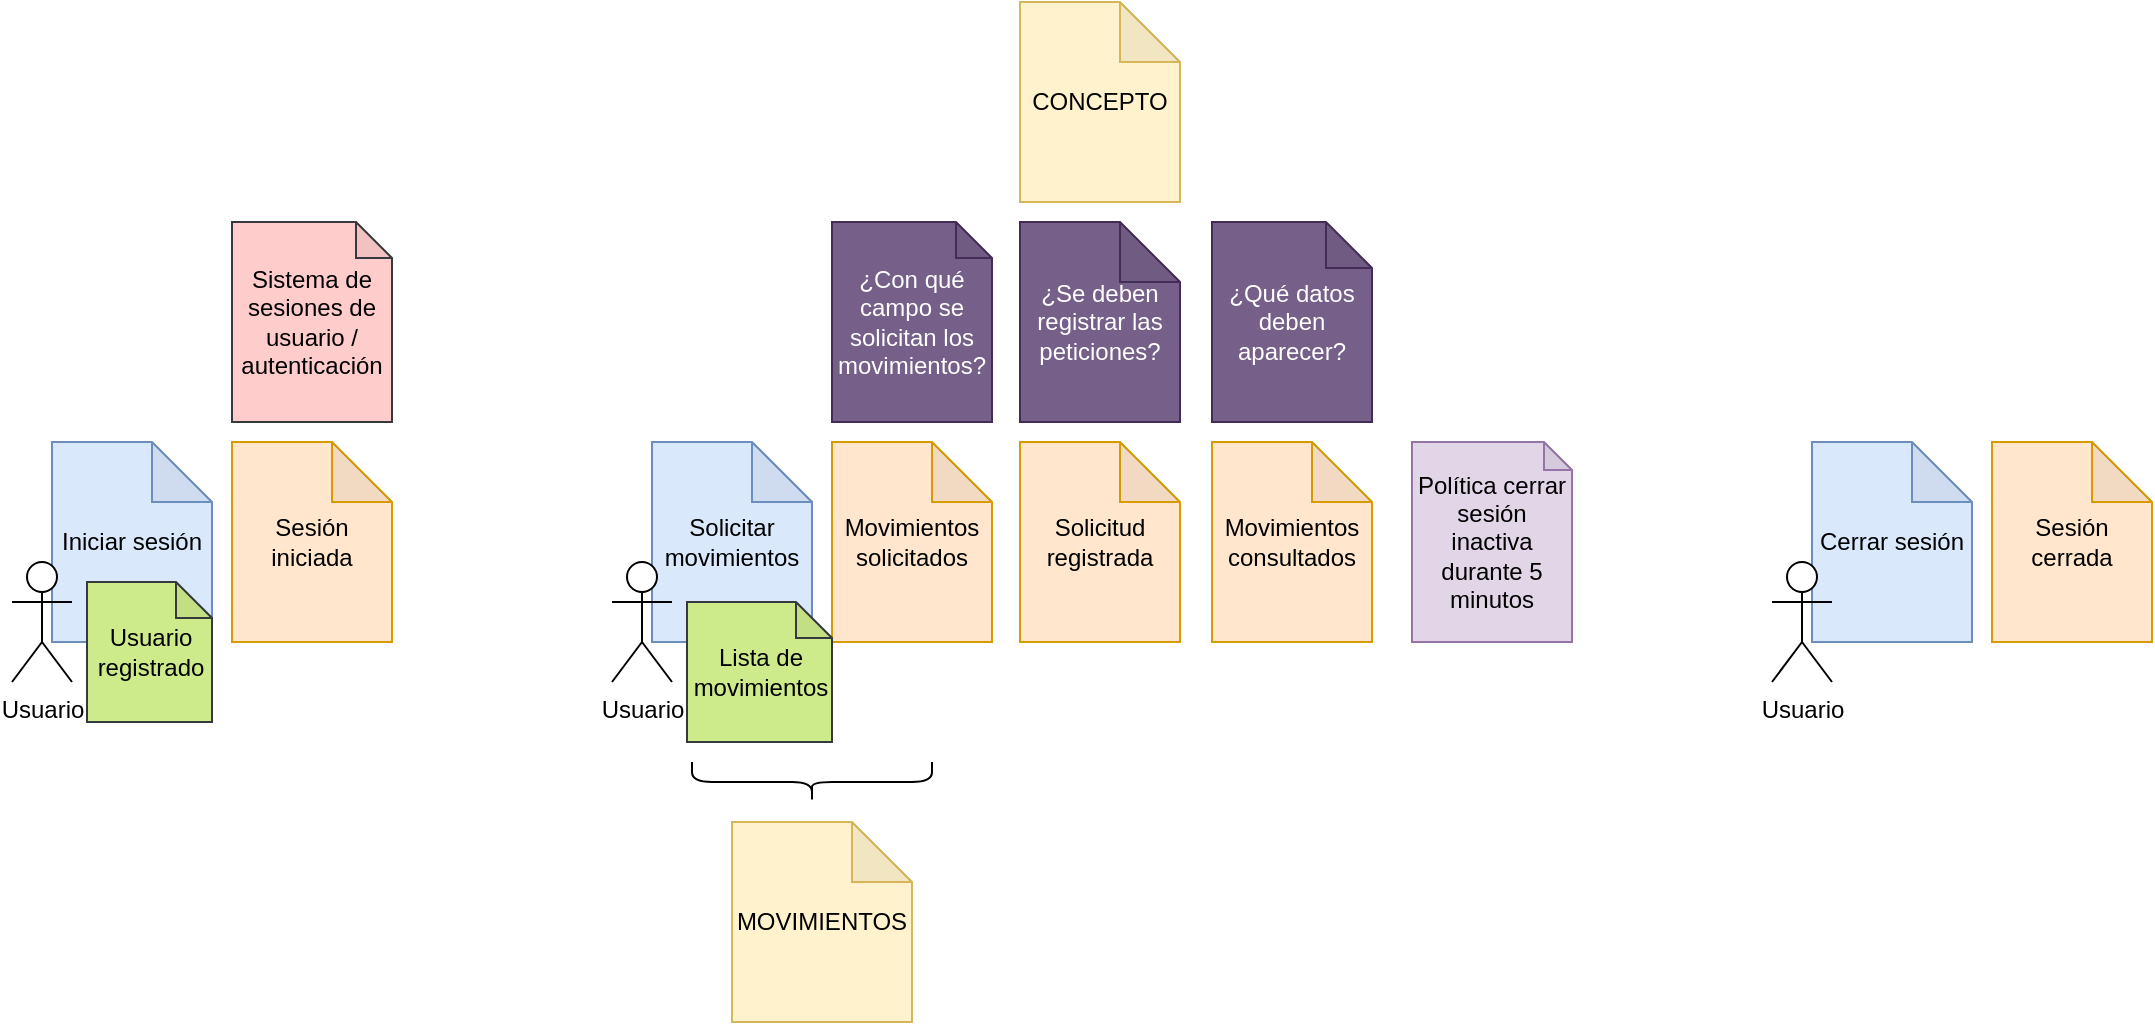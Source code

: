 <mxfile version="20.0.3" type="github">
  <diagram id="OEI9NIcgQ1z4I7qsaQ8Y" name="Page-1">
    <mxGraphModel dx="1243" dy="1839" grid="1" gridSize="10" guides="1" tooltips="1" connect="1" arrows="1" fold="1" page="1" pageScale="1" pageWidth="827" pageHeight="1169" math="0" shadow="0">
      <root>
        <mxCell id="0" />
        <mxCell id="1" parent="0" />
        <mxCell id="ZO1erbnttgLNgw-oai5Y-2" value="Movimientos consultados" style="shape=note;whiteSpace=wrap;html=1;backgroundOutline=1;darkOpacity=0.05;fillColor=#ffe6cc;strokeColor=#d79b00;" vertex="1" parent="1">
          <mxGeometry x="610" y="160" width="80" height="100" as="geometry" />
        </mxCell>
        <mxCell id="ZO1erbnttgLNgw-oai5Y-3" value="Sesión iniciada" style="shape=note;whiteSpace=wrap;html=1;backgroundOutline=1;darkOpacity=0.05;fillColor=#ffe6cc;strokeColor=#d79b00;" vertex="1" parent="1">
          <mxGeometry x="120" y="160" width="80" height="100" as="geometry" />
        </mxCell>
        <mxCell id="ZO1erbnttgLNgw-oai5Y-5" value="Sesión cerrada" style="shape=note;whiteSpace=wrap;html=1;backgroundOutline=1;darkOpacity=0.05;fillColor=#ffe6cc;strokeColor=#d79b00;" vertex="1" parent="1">
          <mxGeometry x="1000" y="160" width="80" height="100" as="geometry" />
        </mxCell>
        <mxCell id="ZO1erbnttgLNgw-oai5Y-6" value="Movimientos solicitados" style="shape=note;whiteSpace=wrap;html=1;backgroundOutline=1;darkOpacity=0.05;fillColor=#ffe6cc;strokeColor=#d79b00;" vertex="1" parent="1">
          <mxGeometry x="420" y="160" width="80" height="100" as="geometry" />
        </mxCell>
        <mxCell id="ZO1erbnttgLNgw-oai5Y-7" value="Solicitud registrada" style="shape=note;whiteSpace=wrap;html=1;backgroundOutline=1;darkOpacity=0.05;fillColor=#ffe6cc;strokeColor=#d79b00;" vertex="1" parent="1">
          <mxGeometry x="514" y="160" width="80" height="100" as="geometry" />
        </mxCell>
        <mxCell id="ZO1erbnttgLNgw-oai5Y-8" value="¿Se deben registrar las peticiones?" style="shape=note;whiteSpace=wrap;html=1;backgroundOutline=1;darkOpacity=0.05;fillColor=#76608a;strokeColor=#432D57;fontColor=#ffffff;" vertex="1" parent="1">
          <mxGeometry x="514" y="50" width="80" height="100" as="geometry" />
        </mxCell>
        <mxCell id="ZO1erbnttgLNgw-oai5Y-9" value="CONCEPTO" style="shape=note;whiteSpace=wrap;html=1;backgroundOutline=1;darkOpacity=0.05;fillColor=#fff2cc;strokeColor=#d6b656;" vertex="1" parent="1">
          <mxGeometry x="514" y="-60" width="80" height="100" as="geometry" />
        </mxCell>
        <mxCell id="ZO1erbnttgLNgw-oai5Y-12" value="" style="group" vertex="1" connectable="0" parent="1">
          <mxGeometry x="20" y="160" width="90" height="120" as="geometry" />
        </mxCell>
        <mxCell id="ZO1erbnttgLNgw-oai5Y-15" value="" style="group" vertex="1" connectable="0" parent="ZO1erbnttgLNgw-oai5Y-12">
          <mxGeometry x="-10" width="100" height="120" as="geometry" />
        </mxCell>
        <mxCell id="ZO1erbnttgLNgw-oai5Y-11" value="Iniciar sesión" style="shape=note;whiteSpace=wrap;html=1;backgroundOutline=1;darkOpacity=0.05;fillColor=#dae8fc;strokeColor=#6c8ebf;" vertex="1" parent="ZO1erbnttgLNgw-oai5Y-15">
          <mxGeometry x="20" width="80" height="100" as="geometry" />
        </mxCell>
        <mxCell id="ZO1erbnttgLNgw-oai5Y-10" value="Usuario" style="shape=umlActor;verticalLabelPosition=bottom;verticalAlign=top;html=1;outlineConnect=0;" vertex="1" parent="ZO1erbnttgLNgw-oai5Y-15">
          <mxGeometry y="60" width="30" height="60" as="geometry" />
        </mxCell>
        <mxCell id="ZO1erbnttgLNgw-oai5Y-17" value="" style="group" vertex="1" connectable="0" parent="1">
          <mxGeometry x="320" y="160" width="90" height="120" as="geometry" />
        </mxCell>
        <mxCell id="ZO1erbnttgLNgw-oai5Y-18" value="" style="group" vertex="1" connectable="0" parent="ZO1erbnttgLNgw-oai5Y-17">
          <mxGeometry x="-10" width="100" height="120" as="geometry" />
        </mxCell>
        <mxCell id="ZO1erbnttgLNgw-oai5Y-19" value="Solicitar movimientos" style="shape=note;whiteSpace=wrap;html=1;backgroundOutline=1;darkOpacity=0.05;fillColor=#dae8fc;strokeColor=#6c8ebf;" vertex="1" parent="ZO1erbnttgLNgw-oai5Y-18">
          <mxGeometry x="20" width="80" height="100" as="geometry" />
        </mxCell>
        <mxCell id="ZO1erbnttgLNgw-oai5Y-20" value="Usuario" style="shape=umlActor;verticalLabelPosition=bottom;verticalAlign=top;html=1;outlineConnect=0;" vertex="1" parent="ZO1erbnttgLNgw-oai5Y-18">
          <mxGeometry y="60" width="30" height="60" as="geometry" />
        </mxCell>
        <mxCell id="ZO1erbnttgLNgw-oai5Y-21" value="" style="group" vertex="1" connectable="0" parent="1">
          <mxGeometry x="900" y="160" width="90" height="120" as="geometry" />
        </mxCell>
        <mxCell id="ZO1erbnttgLNgw-oai5Y-22" value="" style="group" vertex="1" connectable="0" parent="ZO1erbnttgLNgw-oai5Y-21">
          <mxGeometry x="-10" width="100" height="120" as="geometry" />
        </mxCell>
        <mxCell id="ZO1erbnttgLNgw-oai5Y-23" value="Cerrar sesión" style="shape=note;whiteSpace=wrap;html=1;backgroundOutline=1;darkOpacity=0.05;fillColor=#dae8fc;strokeColor=#6c8ebf;" vertex="1" parent="ZO1erbnttgLNgw-oai5Y-22">
          <mxGeometry x="20" width="80" height="100" as="geometry" />
        </mxCell>
        <mxCell id="ZO1erbnttgLNgw-oai5Y-24" value="Usuario" style="shape=umlActor;verticalLabelPosition=bottom;verticalAlign=top;html=1;outlineConnect=0;" vertex="1" parent="ZO1erbnttgLNgw-oai5Y-22">
          <mxGeometry y="60" width="30" height="60" as="geometry" />
        </mxCell>
        <mxCell id="ZO1erbnttgLNgw-oai5Y-25" value="¿Con qué campo se solicitan los movimientos?" style="shape=note;whiteSpace=wrap;html=1;backgroundOutline=1;darkOpacity=0.05;fillColor=#76608a;strokeColor=#432D57;size=18;fontColor=#ffffff;" vertex="1" parent="1">
          <mxGeometry x="420" y="50" width="80" height="100" as="geometry" />
        </mxCell>
        <mxCell id="ZO1erbnttgLNgw-oai5Y-26" value="¿Qué datos deben aparecer?" style="shape=note;whiteSpace=wrap;html=1;backgroundOutline=1;darkOpacity=0.05;fillColor=#76608a;strokeColor=#432D57;size=23;fontColor=#ffffff;" vertex="1" parent="1">
          <mxGeometry x="610" y="50" width="80" height="100" as="geometry" />
        </mxCell>
        <mxCell id="ZO1erbnttgLNgw-oai5Y-27" value="Sistema de sesiones de usuario / autenticación" style="shape=note;whiteSpace=wrap;html=1;backgroundOutline=1;darkOpacity=0.05;fillColor=#ffcccc;strokeColor=#36393d;size=18;" vertex="1" parent="1">
          <mxGeometry x="120" y="50" width="80" height="100" as="geometry" />
        </mxCell>
        <mxCell id="ZO1erbnttgLNgw-oai5Y-28" value="Usuario registrado" style="shape=note;whiteSpace=wrap;html=1;backgroundOutline=1;darkOpacity=0.05;fillColor=#cdeb8b;strokeColor=#36393d;size=18;" vertex="1" parent="1">
          <mxGeometry x="47.5" y="230" width="62.5" height="70" as="geometry" />
        </mxCell>
        <mxCell id="ZO1erbnttgLNgw-oai5Y-29" value="Lista de movimientos" style="shape=note;whiteSpace=wrap;html=1;backgroundOutline=1;darkOpacity=0.05;fillColor=#cdeb8b;strokeColor=#36393d;size=18;" vertex="1" parent="1">
          <mxGeometry x="347.5" y="240" width="72.5" height="70" as="geometry" />
        </mxCell>
        <mxCell id="ZO1erbnttgLNgw-oai5Y-31" value="Política cerrar sesión inactiva durante 5 minutos" style="shape=note;whiteSpace=wrap;html=1;backgroundOutline=1;darkOpacity=0.05;fillColor=#e1d5e7;strokeColor=#9673a6;size=14;" vertex="1" parent="1">
          <mxGeometry x="710" y="160" width="80" height="100" as="geometry" />
        </mxCell>
        <mxCell id="ZO1erbnttgLNgw-oai5Y-32" value="" style="shape=curlyBracket;whiteSpace=wrap;html=1;rounded=1;rotation=-90;" vertex="1" parent="1">
          <mxGeometry x="400" y="270" width="20" height="120" as="geometry" />
        </mxCell>
        <mxCell id="ZO1erbnttgLNgw-oai5Y-33" value="MOVIMIENTOS" style="shape=note;whiteSpace=wrap;html=1;backgroundOutline=1;darkOpacity=0.05;fillColor=#fff2cc;strokeColor=#d6b656;" vertex="1" parent="1">
          <mxGeometry x="370" y="350" width="90" height="100" as="geometry" />
        </mxCell>
      </root>
    </mxGraphModel>
  </diagram>
</mxfile>
